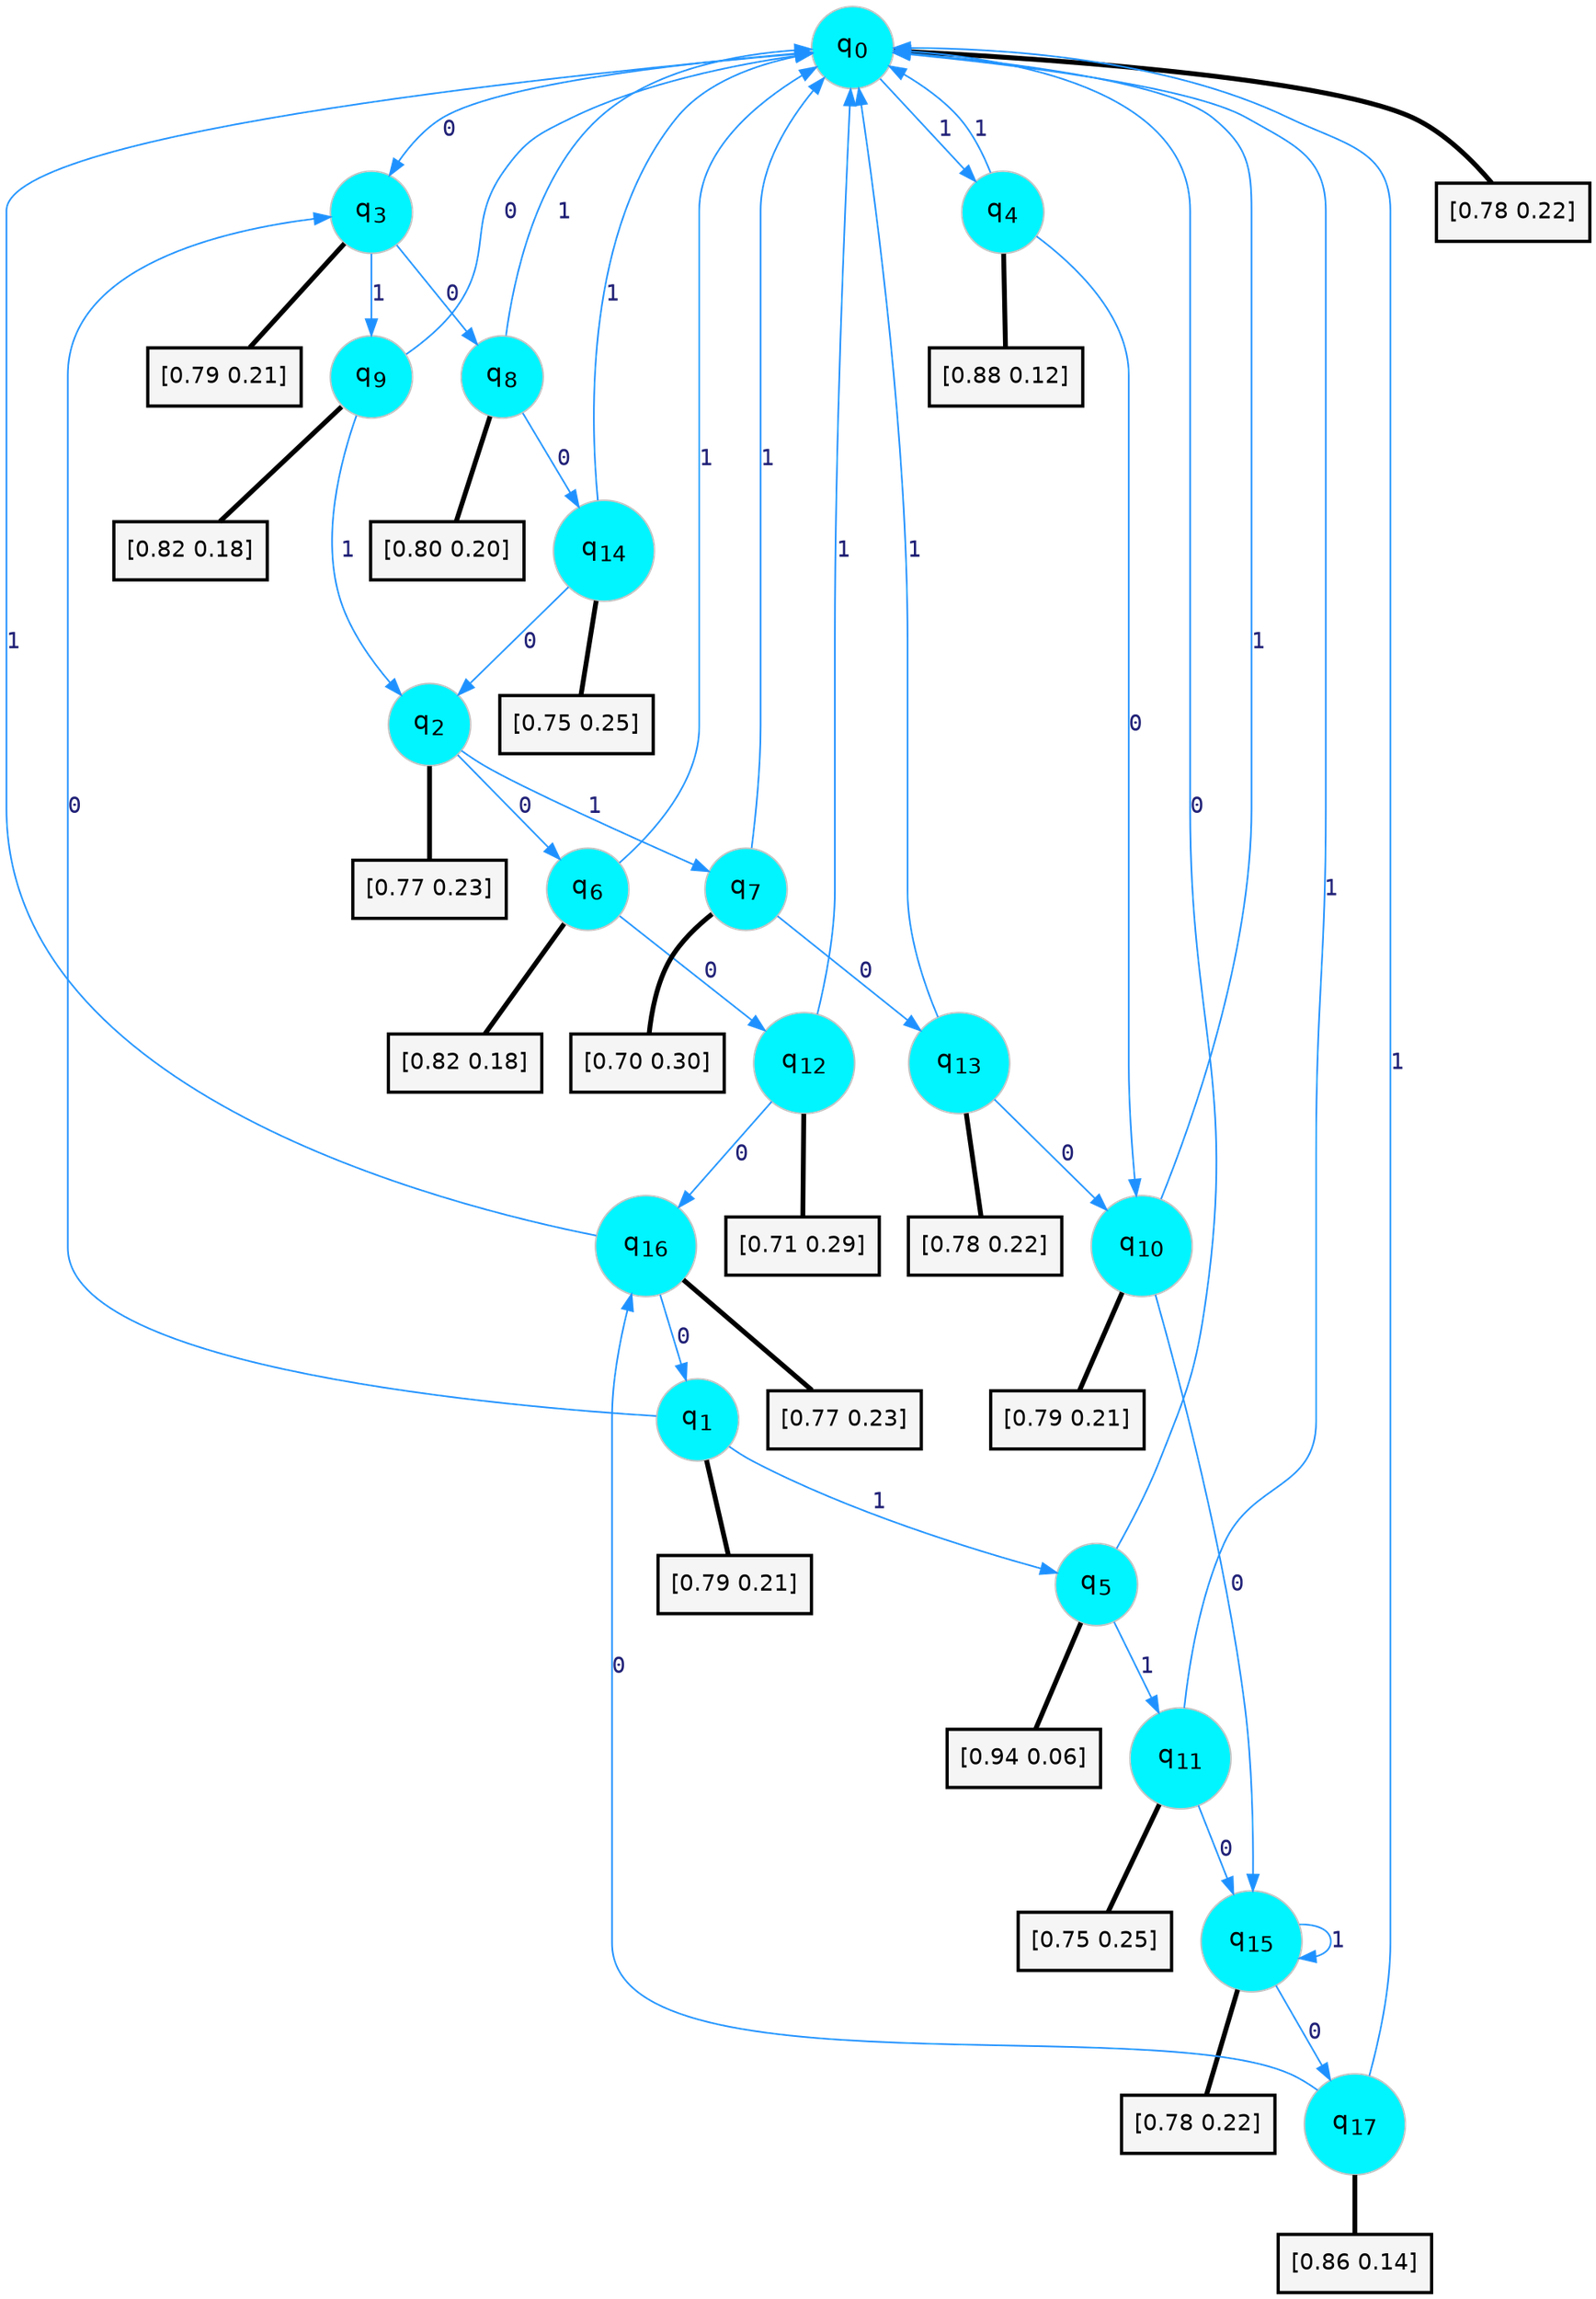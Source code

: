 digraph G {
graph [
bgcolor=transparent, dpi=300, rankdir=TD, size="40,25"];
node [
color=gray, fillcolor=turquoise1, fontcolor=black, fontname=Helvetica, fontsize=16, fontweight=bold, shape=circle, style=filled];
edge [
arrowsize=1, color=dodgerblue1, fontcolor=midnightblue, fontname=courier, fontweight=bold, penwidth=1, style=solid, weight=20];
0[label=<q<SUB>0</SUB>>];
1[label=<q<SUB>1</SUB>>];
2[label=<q<SUB>2</SUB>>];
3[label=<q<SUB>3</SUB>>];
4[label=<q<SUB>4</SUB>>];
5[label=<q<SUB>5</SUB>>];
6[label=<q<SUB>6</SUB>>];
7[label=<q<SUB>7</SUB>>];
8[label=<q<SUB>8</SUB>>];
9[label=<q<SUB>9</SUB>>];
10[label=<q<SUB>10</SUB>>];
11[label=<q<SUB>11</SUB>>];
12[label=<q<SUB>12</SUB>>];
13[label=<q<SUB>13</SUB>>];
14[label=<q<SUB>14</SUB>>];
15[label=<q<SUB>15</SUB>>];
16[label=<q<SUB>16</SUB>>];
17[label=<q<SUB>17</SUB>>];
18[label="[0.78 0.22]", shape=box,fontcolor=black, fontname=Helvetica, fontsize=14, penwidth=2, fillcolor=whitesmoke,color=black];
19[label="[0.79 0.21]", shape=box,fontcolor=black, fontname=Helvetica, fontsize=14, penwidth=2, fillcolor=whitesmoke,color=black];
20[label="[0.77 0.23]", shape=box,fontcolor=black, fontname=Helvetica, fontsize=14, penwidth=2, fillcolor=whitesmoke,color=black];
21[label="[0.79 0.21]", shape=box,fontcolor=black, fontname=Helvetica, fontsize=14, penwidth=2, fillcolor=whitesmoke,color=black];
22[label="[0.88 0.12]", shape=box,fontcolor=black, fontname=Helvetica, fontsize=14, penwidth=2, fillcolor=whitesmoke,color=black];
23[label="[0.94 0.06]", shape=box,fontcolor=black, fontname=Helvetica, fontsize=14, penwidth=2, fillcolor=whitesmoke,color=black];
24[label="[0.82 0.18]", shape=box,fontcolor=black, fontname=Helvetica, fontsize=14, penwidth=2, fillcolor=whitesmoke,color=black];
25[label="[0.70 0.30]", shape=box,fontcolor=black, fontname=Helvetica, fontsize=14, penwidth=2, fillcolor=whitesmoke,color=black];
26[label="[0.80 0.20]", shape=box,fontcolor=black, fontname=Helvetica, fontsize=14, penwidth=2, fillcolor=whitesmoke,color=black];
27[label="[0.82 0.18]", shape=box,fontcolor=black, fontname=Helvetica, fontsize=14, penwidth=2, fillcolor=whitesmoke,color=black];
28[label="[0.79 0.21]", shape=box,fontcolor=black, fontname=Helvetica, fontsize=14, penwidth=2, fillcolor=whitesmoke,color=black];
29[label="[0.75 0.25]", shape=box,fontcolor=black, fontname=Helvetica, fontsize=14, penwidth=2, fillcolor=whitesmoke,color=black];
30[label="[0.71 0.29]", shape=box,fontcolor=black, fontname=Helvetica, fontsize=14, penwidth=2, fillcolor=whitesmoke,color=black];
31[label="[0.78 0.22]", shape=box,fontcolor=black, fontname=Helvetica, fontsize=14, penwidth=2, fillcolor=whitesmoke,color=black];
32[label="[0.75 0.25]", shape=box,fontcolor=black, fontname=Helvetica, fontsize=14, penwidth=2, fillcolor=whitesmoke,color=black];
33[label="[0.78 0.22]", shape=box,fontcolor=black, fontname=Helvetica, fontsize=14, penwidth=2, fillcolor=whitesmoke,color=black];
34[label="[0.77 0.23]", shape=box,fontcolor=black, fontname=Helvetica, fontsize=14, penwidth=2, fillcolor=whitesmoke,color=black];
35[label="[0.86 0.14]", shape=box,fontcolor=black, fontname=Helvetica, fontsize=14, penwidth=2, fillcolor=whitesmoke,color=black];
0->3 [label=0];
0->4 [label=1];
0->18 [arrowhead=none, penwidth=3,color=black];
1->3 [label=0];
1->5 [label=1];
1->19 [arrowhead=none, penwidth=3,color=black];
2->6 [label=0];
2->7 [label=1];
2->20 [arrowhead=none, penwidth=3,color=black];
3->8 [label=0];
3->9 [label=1];
3->21 [arrowhead=none, penwidth=3,color=black];
4->10 [label=0];
4->0 [label=1];
4->22 [arrowhead=none, penwidth=3,color=black];
5->0 [label=0];
5->11 [label=1];
5->23 [arrowhead=none, penwidth=3,color=black];
6->12 [label=0];
6->0 [label=1];
6->24 [arrowhead=none, penwidth=3,color=black];
7->13 [label=0];
7->0 [label=1];
7->25 [arrowhead=none, penwidth=3,color=black];
8->14 [label=0];
8->0 [label=1];
8->26 [arrowhead=none, penwidth=3,color=black];
9->0 [label=0];
9->2 [label=1];
9->27 [arrowhead=none, penwidth=3,color=black];
10->15 [label=0];
10->0 [label=1];
10->28 [arrowhead=none, penwidth=3,color=black];
11->15 [label=0];
11->0 [label=1];
11->29 [arrowhead=none, penwidth=3,color=black];
12->16 [label=0];
12->0 [label=1];
12->30 [arrowhead=none, penwidth=3,color=black];
13->10 [label=0];
13->0 [label=1];
13->31 [arrowhead=none, penwidth=3,color=black];
14->2 [label=0];
14->0 [label=1];
14->32 [arrowhead=none, penwidth=3,color=black];
15->17 [label=0];
15->15 [label=1];
15->33 [arrowhead=none, penwidth=3,color=black];
16->1 [label=0];
16->0 [label=1];
16->34 [arrowhead=none, penwidth=3,color=black];
17->16 [label=0];
17->0 [label=1];
17->35 [arrowhead=none, penwidth=3,color=black];
}
